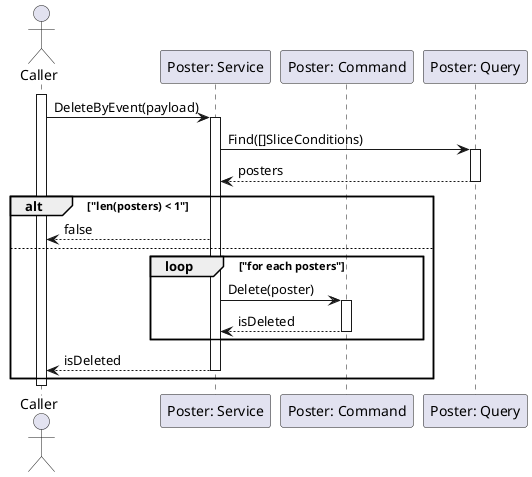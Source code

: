 @startuml DeletePoster

actor Caller
participant "Poster: Service" as PosterService
participant "Poster: Command" as PosterCommand
participant "Poster: Query" as PosterQuery

activate Caller

Caller->PosterService: DeleteByEvent(payload)
activate PosterService
PosterService->PosterQuery: Find([]SliceConditions)
activate PosterQuery
PosterQuery-->PosterService: posters
deactivate PosterQuery

alt "len(posters) < 1"
    PosterService-->Caller: false
else
    loop "for each posters"
        PosterService->PosterCommand: Delete(poster)
        activate PosterCommand
        PosterCommand-->PosterService: isDeleted
        deactivate PosterCommand
    end
    PosterService-->Caller: isDeleted
    deactivate PosterService
end

deactivate Caller

@enduml